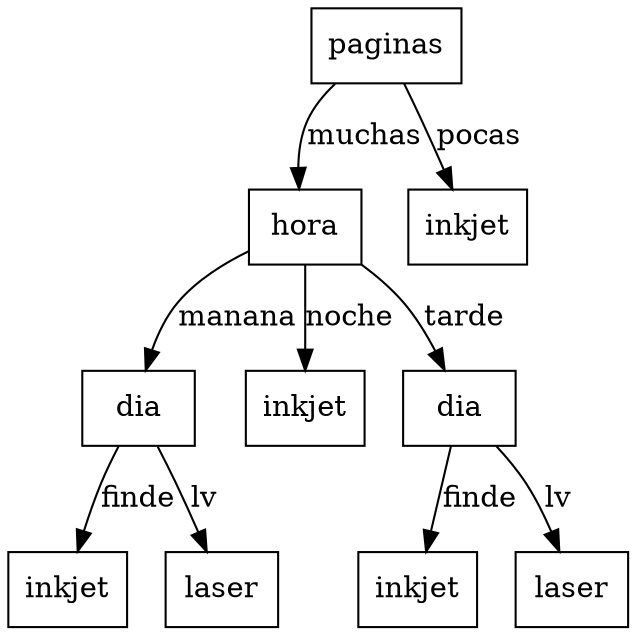digraph AD{
node [shape = box]
paginas1 [label=paginas]
hora1 [label=hora]
paginas1 -> hora1[label = muchas]
dia1 [label=dia]
hora1 -> dia1[label = manana]
inkjet1 [label=inkjet]
dia1 -> inkjet1[label = finde]
laser1 [label=laser]
dia1 -> laser1[label = lv]
inkjet2 [label=inkjet]
hora1 -> inkjet2[label = noche]
dia2 [label=dia]
hora1 -> dia2[label = tarde]
inkjet3 [label=inkjet]
dia2 -> inkjet3[label = finde]
laser2 [label=laser]
dia2 -> laser2[label = lv]
inkjet4 [label=inkjet]
paginas1 -> inkjet4[label = pocas]
}

